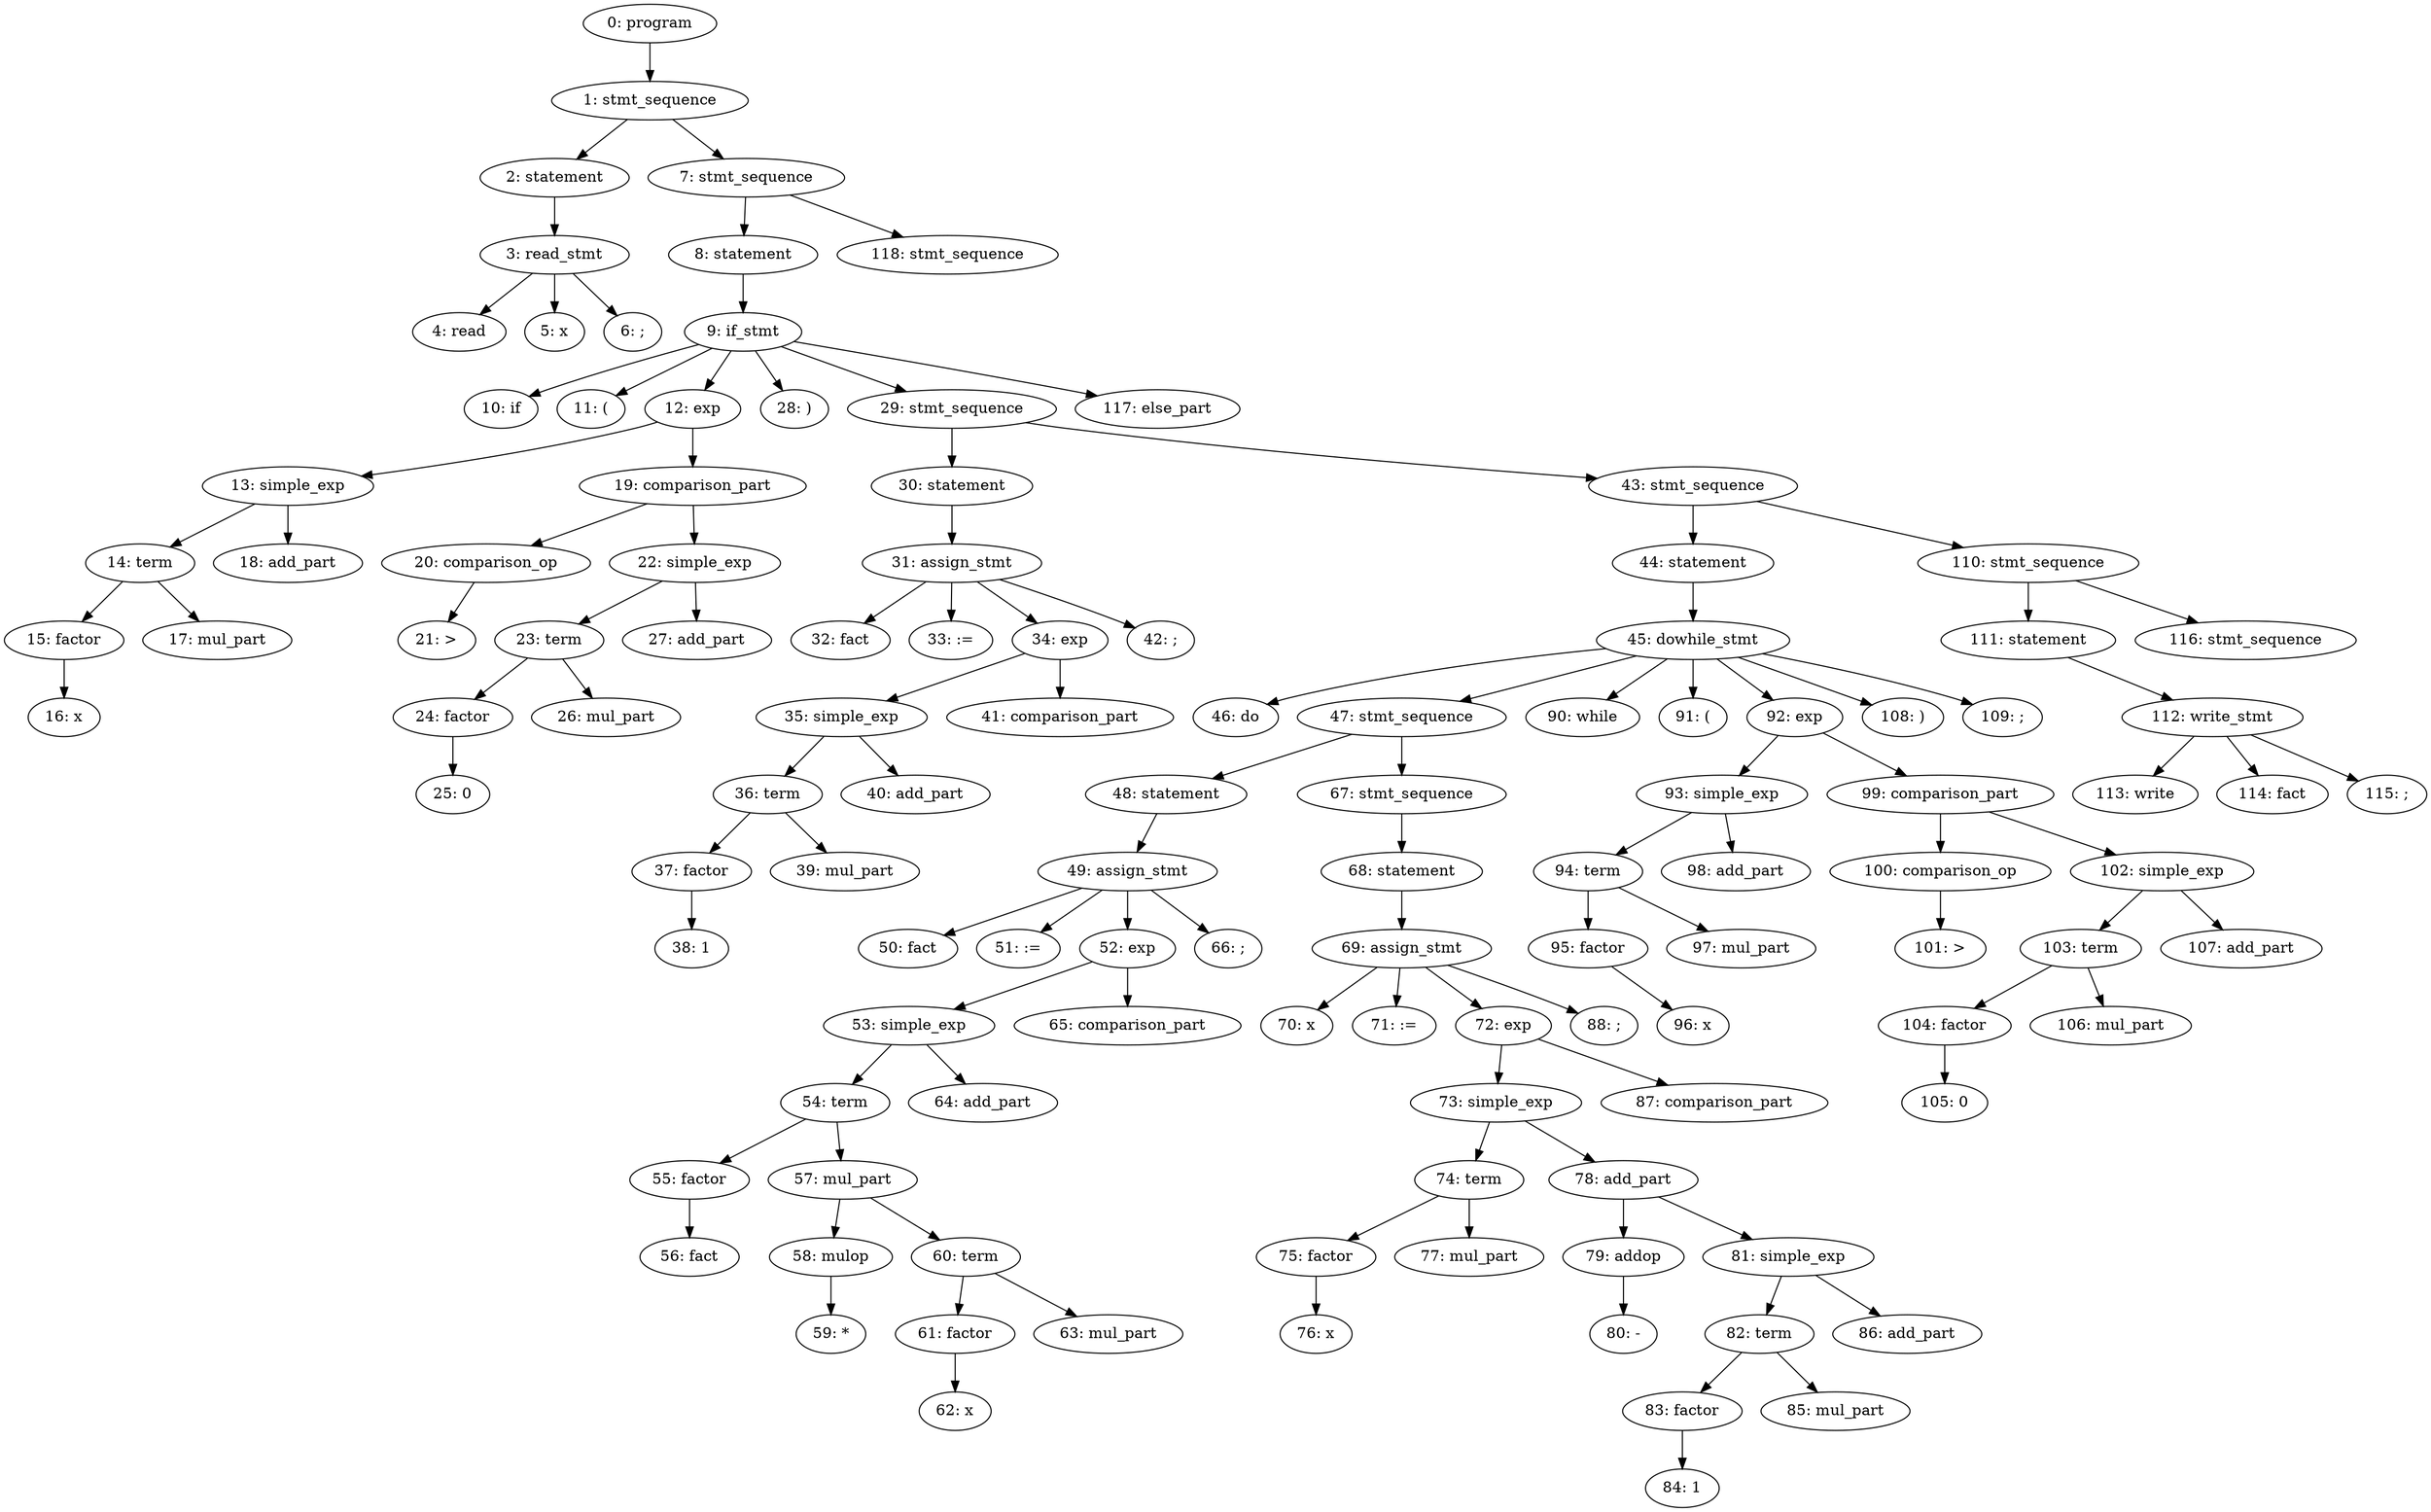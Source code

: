 digraph graphname {
"0: program" -> "1: stmt_sequence"
"1: stmt_sequence" -> "2: statement"
"1: stmt_sequence" -> "7: stmt_sequence"
"2: statement" -> "3: read_stmt"
"7: stmt_sequence" -> "8: statement"
"7: stmt_sequence" -> "118: stmt_sequence"
"3: read_stmt" -> "4: read"
"3: read_stmt" -> "5: x"
"3: read_stmt" -> "6: ;"
"8: statement" -> "9: if_stmt"
"9: if_stmt" -> "10: if"
"9: if_stmt" -> "11: ("
"9: if_stmt" -> "12: exp"
"9: if_stmt" -> "28: )"
"9: if_stmt" -> "29: stmt_sequence"
"9: if_stmt" -> "117: else_part"
"12: exp" -> "13: simple_exp"
"12: exp" -> "19: comparison_part"
"29: stmt_sequence" -> "30: statement"
"29: stmt_sequence" -> "43: stmt_sequence"
"13: simple_exp" -> "14: term"
"13: simple_exp" -> "18: add_part"
"19: comparison_part" -> "20: comparison_op"
"19: comparison_part" -> "22: simple_exp"
"30: statement" -> "31: assign_stmt"
"43: stmt_sequence" -> "44: statement"
"43: stmt_sequence" -> "110: stmt_sequence"
"14: term" -> "15: factor"
"14: term" -> "17: mul_part"
"20: comparison_op" -> "21: >"
"22: simple_exp" -> "23: term"
"22: simple_exp" -> "27: add_part"
"31: assign_stmt" -> "32: fact"
"31: assign_stmt" -> "33: :="
"31: assign_stmt" -> "34: exp"
"31: assign_stmt" -> "42: ;"
"44: statement" -> "45: dowhile_stmt"
"110: stmt_sequence" -> "111: statement"
"110: stmt_sequence" -> "116: stmt_sequence"
"15: factor" -> "16: x"
"23: term" -> "24: factor"
"23: term" -> "26: mul_part"
"34: exp" -> "35: simple_exp"
"34: exp" -> "41: comparison_part"
"45: dowhile_stmt" -> "46: do"
"45: dowhile_stmt" -> "47: stmt_sequence"
"45: dowhile_stmt" -> "90: while"
"45: dowhile_stmt" -> "91: ("
"45: dowhile_stmt" -> "92: exp"
"45: dowhile_stmt" -> "108: )"
"45: dowhile_stmt" -> "109: ;"
"111: statement" -> "112: write_stmt"
"24: factor" -> "25: 0"
"35: simple_exp" -> "36: term"
"35: simple_exp" -> "40: add_part"
"47: stmt_sequence" -> "48: statement"
"47: stmt_sequence" -> "67: stmt_sequence"
"92: exp" -> "93: simple_exp"
"92: exp" -> "99: comparison_part"
"112: write_stmt" -> "113: write"
"112: write_stmt" -> "114: fact"
"112: write_stmt" -> "115: ;"
"36: term" -> "37: factor"
"36: term" -> "39: mul_part"
"48: statement" -> "49: assign_stmt"
"67: stmt_sequence" -> "68: statement"
"93: simple_exp" -> "94: term"
"93: simple_exp" -> "98: add_part"
"99: comparison_part" -> "100: comparison_op"
"99: comparison_part" -> "102: simple_exp"
"37: factor" -> "38: 1"
"49: assign_stmt" -> "50: fact"
"49: assign_stmt" -> "51: :="
"49: assign_stmt" -> "52: exp"
"49: assign_stmt" -> "66: ;"
"68: statement" -> "69: assign_stmt"
"94: term" -> "95: factor"
"94: term" -> "97: mul_part"
"100: comparison_op" -> "101: >"
"102: simple_exp" -> "103: term"
"102: simple_exp" -> "107: add_part"
"52: exp" -> "53: simple_exp"
"52: exp" -> "65: comparison_part"
"69: assign_stmt" -> "70: x"
"69: assign_stmt" -> "71: :="
"69: assign_stmt" -> "72: exp"
"69: assign_stmt" -> "88: ;"
"95: factor" -> "96: x"
"103: term" -> "104: factor"
"103: term" -> "106: mul_part"
"53: simple_exp" -> "54: term"
"53: simple_exp" -> "64: add_part"
"72: exp" -> "73: simple_exp"
"72: exp" -> "87: comparison_part"
"104: factor" -> "105: 0"
"54: term" -> "55: factor"
"54: term" -> "57: mul_part"
"73: simple_exp" -> "74: term"
"73: simple_exp" -> "78: add_part"
"55: factor" -> "56: fact"
"57: mul_part" -> "58: mulop"
"57: mul_part" -> "60: term"
"74: term" -> "75: factor"
"74: term" -> "77: mul_part"
"78: add_part" -> "79: addop"
"78: add_part" -> "81: simple_exp"
"58: mulop" -> "59: *"
"60: term" -> "61: factor"
"60: term" -> "63: mul_part"
"75: factor" -> "76: x"
"79: addop" -> "80: -"
"81: simple_exp" -> "82: term"
"81: simple_exp" -> "86: add_part"
"61: factor" -> "62: x"
"82: term" -> "83: factor"
"82: term" -> "85: mul_part"
"83: factor" -> "84: 1"
}